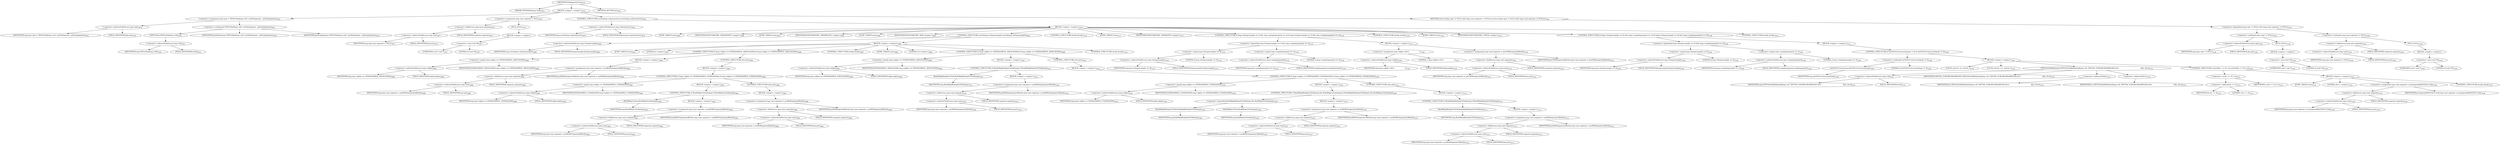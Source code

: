 digraph "PickSeparateCase" {  
"62644" [label = <(METHOD,PickSeparateCase)<SUB>3074</SUB>> ]
"62645" [label = <(PARAM,TIFFRGBAImage *img)<SUB>3074</SUB>> ]
"62646" [label = <(BLOCK,&lt;empty&gt;,&lt;empty&gt;)<SUB>3075</SUB>> ]
"62647" [label = <(&lt;operator&gt;.assignment,img-&gt;get = TIFFIsTiled(img-&gt;tif) ? gtTileSeparate : gtStripSeparate)<SUB>3076</SUB>> ]
"62648" [label = <(&lt;operator&gt;.indirectFieldAccess,img-&gt;get)<SUB>3076</SUB>> ]
"62649" [label = <(IDENTIFIER,img,img-&gt;get = TIFFIsTiled(img-&gt;tif) ? gtTileSeparate : gtStripSeparate)<SUB>3076</SUB>> ]
"62650" [label = <(FIELD_IDENTIFIER,get,get)<SUB>3076</SUB>> ]
"62651" [label = <(&lt;operator&gt;.conditional,TIFFIsTiled(img-&gt;tif) ? gtTileSeparate : gtStripSeparate)<SUB>3076</SUB>> ]
"62652" [label = <(TIFFIsTiled,TIFFIsTiled(img-&gt;tif))<SUB>3076</SUB>> ]
"62653" [label = <(&lt;operator&gt;.indirectFieldAccess,img-&gt;tif)<SUB>3076</SUB>> ]
"62654" [label = <(IDENTIFIER,img,TIFFIsTiled(img-&gt;tif))<SUB>3076</SUB>> ]
"62655" [label = <(FIELD_IDENTIFIER,tif,tif)<SUB>3076</SUB>> ]
"62656" [label = <(IDENTIFIER,gtTileSeparate,TIFFIsTiled(img-&gt;tif) ? gtTileSeparate : gtStripSeparate)<SUB>3076</SUB>> ]
"62657" [label = <(IDENTIFIER,gtStripSeparate,TIFFIsTiled(img-&gt;tif) ? gtTileSeparate : gtStripSeparate)<SUB>3076</SUB>> ]
"62658" [label = <(&lt;operator&gt;.assignment,img-&gt;put.separate = NULL)<SUB>3077</SUB>> ]
"62659" [label = <(&lt;operator&gt;.fieldAccess,img-&gt;put.separate)<SUB>3077</SUB>> ]
"62660" [label = <(&lt;operator&gt;.indirectFieldAccess,img-&gt;put)<SUB>3077</SUB>> ]
"62661" [label = <(IDENTIFIER,img,img-&gt;put.separate = NULL)<SUB>3077</SUB>> ]
"62662" [label = <(FIELD_IDENTIFIER,put,put)<SUB>3077</SUB>> ]
"62663" [label = <(FIELD_IDENTIFIER,separate,separate)<SUB>3077</SUB>> ]
"62664" [label = <(NULL,NULL)<SUB>3077</SUB>> ]
"62665" [label = <(BLOCK,&lt;empty&gt;,&lt;empty&gt;)> ]
"62666" [label = <(&lt;operator&gt;.cast,(void *)0)<SUB>3077</SUB>> ]
"62667" [label = <(UNKNOWN,void *,void *)<SUB>3077</SUB>> ]
"62668" [label = <(LITERAL,0,(void *)0)<SUB>3077</SUB>> ]
"62669" [label = <(CONTROL_STRUCTURE,switch(img-&gt;photometric),switch(img-&gt;photometric))<SUB>3078</SUB>> ]
"62670" [label = <(&lt;operator&gt;.indirectFieldAccess,img-&gt;photometric)<SUB>3078</SUB>> ]
"62671" [label = <(IDENTIFIER,img,switch(img-&gt;photometric))<SUB>3078</SUB>> ]
"62672" [label = <(FIELD_IDENTIFIER,photometric,photometric)<SUB>3078</SUB>> ]
"62673" [label = <(BLOCK,&lt;empty&gt;,&lt;empty&gt;)<SUB>3079</SUB>> ]
"62674" [label = <(JUMP_TARGET,case)<SUB>3080</SUB>> ]
"62675" [label = <(IDENTIFIER,PHOTOMETRIC_MINISWHITE,&lt;empty&gt;)<SUB>3080</SUB>> ]
"62676" [label = <(JUMP_TARGET,case)<SUB>3081</SUB>> ]
"62677" [label = <(IDENTIFIER,PHOTOMETRIC_MINISBLACK,&lt;empty&gt;)<SUB>3081</SUB>> ]
"62678" [label = <(JUMP_TARGET,case)<SUB>3084</SUB>> ]
"62679" [label = <(IDENTIFIER,PHOTOMETRIC_RGB,&lt;empty&gt;)<SUB>3084</SUB>> ]
"62680" [label = <(CONTROL_STRUCTURE,switch(img-&gt;bitspersample),switch(img-&gt;bitspersample))<SUB>3085</SUB>> ]
"62681" [label = <(&lt;operator&gt;.indirectFieldAccess,img-&gt;bitspersample)<SUB>3085</SUB>> ]
"62682" [label = <(IDENTIFIER,img,switch(img-&gt;bitspersample))<SUB>3085</SUB>> ]
"62683" [label = <(FIELD_IDENTIFIER,bitspersample,bitspersample)<SUB>3085</SUB>> ]
"62684" [label = <(BLOCK,&lt;empty&gt;,&lt;empty&gt;)<SUB>3086</SUB>> ]
"62685" [label = <(JUMP_TARGET,case)<SUB>3087</SUB>> ]
"62686" [label = <(LITERAL,8,&lt;empty&gt;)<SUB>3087</SUB>> ]
"62687" [label = <(CONTROL_STRUCTURE,if (img-&gt;alpha == EXTRASAMPLE_ASSOCALPHA),if (img-&gt;alpha == EXTRASAMPLE_ASSOCALPHA))<SUB>3088</SUB>> ]
"62688" [label = <(&lt;operator&gt;.equals,img-&gt;alpha == EXTRASAMPLE_ASSOCALPHA)<SUB>3088</SUB>> ]
"62689" [label = <(&lt;operator&gt;.indirectFieldAccess,img-&gt;alpha)<SUB>3088</SUB>> ]
"62690" [label = <(IDENTIFIER,img,img-&gt;alpha == EXTRASAMPLE_ASSOCALPHA)<SUB>3088</SUB>> ]
"62691" [label = <(FIELD_IDENTIFIER,alpha,alpha)<SUB>3088</SUB>> ]
"62692" [label = <(IDENTIFIER,EXTRASAMPLE_ASSOCALPHA,img-&gt;alpha == EXTRASAMPLE_ASSOCALPHA)<SUB>3088</SUB>> ]
"62693" [label = <(BLOCK,&lt;empty&gt;,&lt;empty&gt;)<SUB>3089</SUB>> ]
"62694" [label = <(&lt;operator&gt;.assignment,img-&gt;put.separate = putRGBAAseparate8bittile)<SUB>3089</SUB>> ]
"62695" [label = <(&lt;operator&gt;.fieldAccess,img-&gt;put.separate)<SUB>3089</SUB>> ]
"62696" [label = <(&lt;operator&gt;.indirectFieldAccess,img-&gt;put)<SUB>3089</SUB>> ]
"62697" [label = <(IDENTIFIER,img,img-&gt;put.separate = putRGBAAseparate8bittile)<SUB>3089</SUB>> ]
"62698" [label = <(FIELD_IDENTIFIER,put,put)<SUB>3089</SUB>> ]
"62699" [label = <(FIELD_IDENTIFIER,separate,separate)<SUB>3089</SUB>> ]
"62700" [label = <(IDENTIFIER,putRGBAAseparate8bittile,img-&gt;put.separate = putRGBAAseparate8bittile)<SUB>3089</SUB>> ]
"62701" [label = <(CONTROL_STRUCTURE,else,else)<SUB>3090</SUB>> ]
"62702" [label = <(BLOCK,&lt;empty&gt;,&lt;empty&gt;)<SUB>3090</SUB>> ]
"62703" [label = <(CONTROL_STRUCTURE,if (img-&gt;alpha == EXTRASAMPLE_UNASSALPHA),if (img-&gt;alpha == EXTRASAMPLE_UNASSALPHA))<SUB>3090</SUB>> ]
"62704" [label = <(&lt;operator&gt;.equals,img-&gt;alpha == EXTRASAMPLE_UNASSALPHA)<SUB>3090</SUB>> ]
"62705" [label = <(&lt;operator&gt;.indirectFieldAccess,img-&gt;alpha)<SUB>3090</SUB>> ]
"62706" [label = <(IDENTIFIER,img,img-&gt;alpha == EXTRASAMPLE_UNASSALPHA)<SUB>3090</SUB>> ]
"62707" [label = <(FIELD_IDENTIFIER,alpha,alpha)<SUB>3090</SUB>> ]
"62708" [label = <(IDENTIFIER,EXTRASAMPLE_UNASSALPHA,img-&gt;alpha == EXTRASAMPLE_UNASSALPHA)<SUB>3090</SUB>> ]
"62709" [label = <(BLOCK,&lt;empty&gt;,&lt;empty&gt;)<SUB>3091</SUB>> ]
"62710" [label = <(CONTROL_STRUCTURE,if (BuildMapUaToAa(img)),if (BuildMapUaToAa(img)))<SUB>3092</SUB>> ]
"62711" [label = <(BuildMapUaToAa,BuildMapUaToAa(img))<SUB>3092</SUB>> ]
"62712" [label = <(IDENTIFIER,img,BuildMapUaToAa(img))<SUB>3092</SUB>> ]
"62713" [label = <(BLOCK,&lt;empty&gt;,&lt;empty&gt;)<SUB>3093</SUB>> ]
"62714" [label = <(&lt;operator&gt;.assignment,img-&gt;put.separate = putRGBUAseparate8bittile)<SUB>3093</SUB>> ]
"62715" [label = <(&lt;operator&gt;.fieldAccess,img-&gt;put.separate)<SUB>3093</SUB>> ]
"62716" [label = <(&lt;operator&gt;.indirectFieldAccess,img-&gt;put)<SUB>3093</SUB>> ]
"62717" [label = <(IDENTIFIER,img,img-&gt;put.separate = putRGBUAseparate8bittile)<SUB>3093</SUB>> ]
"62718" [label = <(FIELD_IDENTIFIER,put,put)<SUB>3093</SUB>> ]
"62719" [label = <(FIELD_IDENTIFIER,separate,separate)<SUB>3093</SUB>> ]
"62720" [label = <(IDENTIFIER,putRGBUAseparate8bittile,img-&gt;put.separate = putRGBUAseparate8bittile)<SUB>3093</SUB>> ]
"62721" [label = <(CONTROL_STRUCTURE,else,else)<SUB>3096</SUB>> ]
"62722" [label = <(BLOCK,&lt;empty&gt;,&lt;empty&gt;)<SUB>3096</SUB>> ]
"62723" [label = <(&lt;operator&gt;.assignment,img-&gt;put.separate = putRGBseparate8bittile)<SUB>3096</SUB>> ]
"62724" [label = <(&lt;operator&gt;.fieldAccess,img-&gt;put.separate)<SUB>3096</SUB>> ]
"62725" [label = <(&lt;operator&gt;.indirectFieldAccess,img-&gt;put)<SUB>3096</SUB>> ]
"62726" [label = <(IDENTIFIER,img,img-&gt;put.separate = putRGBseparate8bittile)<SUB>3096</SUB>> ]
"62727" [label = <(FIELD_IDENTIFIER,put,put)<SUB>3096</SUB>> ]
"62728" [label = <(FIELD_IDENTIFIER,separate,separate)<SUB>3096</SUB>> ]
"62729" [label = <(IDENTIFIER,putRGBseparate8bittile,img-&gt;put.separate = putRGBseparate8bittile)<SUB>3096</SUB>> ]
"62730" [label = <(CONTROL_STRUCTURE,break;,break;)<SUB>3097</SUB>> ]
"62731" [label = <(JUMP_TARGET,case)<SUB>3098</SUB>> ]
"62732" [label = <(LITERAL,16,&lt;empty&gt;)<SUB>3098</SUB>> ]
"62733" [label = <(CONTROL_STRUCTURE,if (img-&gt;alpha == EXTRASAMPLE_ASSOCALPHA),if (img-&gt;alpha == EXTRASAMPLE_ASSOCALPHA))<SUB>3099</SUB>> ]
"62734" [label = <(&lt;operator&gt;.equals,img-&gt;alpha == EXTRASAMPLE_ASSOCALPHA)<SUB>3099</SUB>> ]
"62735" [label = <(&lt;operator&gt;.indirectFieldAccess,img-&gt;alpha)<SUB>3099</SUB>> ]
"62736" [label = <(IDENTIFIER,img,img-&gt;alpha == EXTRASAMPLE_ASSOCALPHA)<SUB>3099</SUB>> ]
"62737" [label = <(FIELD_IDENTIFIER,alpha,alpha)<SUB>3099</SUB>> ]
"62738" [label = <(IDENTIFIER,EXTRASAMPLE_ASSOCALPHA,img-&gt;alpha == EXTRASAMPLE_ASSOCALPHA)<SUB>3099</SUB>> ]
"62739" [label = <(BLOCK,&lt;empty&gt;,&lt;empty&gt;)<SUB>3100</SUB>> ]
"62740" [label = <(CONTROL_STRUCTURE,if (BuildMapBitdepth16To8(img)),if (BuildMapBitdepth16To8(img)))<SUB>3101</SUB>> ]
"62741" [label = <(BuildMapBitdepth16To8,BuildMapBitdepth16To8(img))<SUB>3101</SUB>> ]
"62742" [label = <(IDENTIFIER,img,BuildMapBitdepth16To8(img))<SUB>3101</SUB>> ]
"62743" [label = <(BLOCK,&lt;empty&gt;,&lt;empty&gt;)<SUB>3102</SUB>> ]
"62744" [label = <(&lt;operator&gt;.assignment,img-&gt;put.separate = putRGBAAseparate16bittile)<SUB>3102</SUB>> ]
"62745" [label = <(&lt;operator&gt;.fieldAccess,img-&gt;put.separate)<SUB>3102</SUB>> ]
"62746" [label = <(&lt;operator&gt;.indirectFieldAccess,img-&gt;put)<SUB>3102</SUB>> ]
"62747" [label = <(IDENTIFIER,img,img-&gt;put.separate = putRGBAAseparate16bittile)<SUB>3102</SUB>> ]
"62748" [label = <(FIELD_IDENTIFIER,put,put)<SUB>3102</SUB>> ]
"62749" [label = <(FIELD_IDENTIFIER,separate,separate)<SUB>3102</SUB>> ]
"62750" [label = <(IDENTIFIER,putRGBAAseparate16bittile,img-&gt;put.separate = putRGBAAseparate16bittile)<SUB>3102</SUB>> ]
"62751" [label = <(CONTROL_STRUCTURE,else,else)<SUB>3104</SUB>> ]
"62752" [label = <(BLOCK,&lt;empty&gt;,&lt;empty&gt;)<SUB>3104</SUB>> ]
"62753" [label = <(CONTROL_STRUCTURE,if (img-&gt;alpha == EXTRASAMPLE_UNASSALPHA),if (img-&gt;alpha == EXTRASAMPLE_UNASSALPHA))<SUB>3104</SUB>> ]
"62754" [label = <(&lt;operator&gt;.equals,img-&gt;alpha == EXTRASAMPLE_UNASSALPHA)<SUB>3104</SUB>> ]
"62755" [label = <(&lt;operator&gt;.indirectFieldAccess,img-&gt;alpha)<SUB>3104</SUB>> ]
"62756" [label = <(IDENTIFIER,img,img-&gt;alpha == EXTRASAMPLE_UNASSALPHA)<SUB>3104</SUB>> ]
"62757" [label = <(FIELD_IDENTIFIER,alpha,alpha)<SUB>3104</SUB>> ]
"62758" [label = <(IDENTIFIER,EXTRASAMPLE_UNASSALPHA,img-&gt;alpha == EXTRASAMPLE_UNASSALPHA)<SUB>3104</SUB>> ]
"62759" [label = <(BLOCK,&lt;empty&gt;,&lt;empty&gt;)<SUB>3105</SUB>> ]
"62760" [label = <(CONTROL_STRUCTURE,if (BuildMapBitdepth16To8(img) &amp;&amp; BuildMapUaToAa(img)),if (BuildMapBitdepth16To8(img) &amp;&amp; BuildMapUaToAa(img)))<SUB>3106</SUB>> ]
"62761" [label = <(&lt;operator&gt;.logicalAnd,BuildMapBitdepth16To8(img) &amp;&amp; BuildMapUaToAa(img))<SUB>3106</SUB>> ]
"62762" [label = <(BuildMapBitdepth16To8,BuildMapBitdepth16To8(img))<SUB>3106</SUB>> ]
"62763" [label = <(IDENTIFIER,img,BuildMapBitdepth16To8(img))<SUB>3106</SUB>> ]
"62764" [label = <(BuildMapUaToAa,BuildMapUaToAa(img))<SUB>3106</SUB>> ]
"62765" [label = <(IDENTIFIER,img,BuildMapUaToAa(img))<SUB>3106</SUB>> ]
"62766" [label = <(BLOCK,&lt;empty&gt;,&lt;empty&gt;)<SUB>3107</SUB>> ]
"62767" [label = <(&lt;operator&gt;.assignment,img-&gt;put.separate = putRGBUAseparate16bittile)<SUB>3107</SUB>> ]
"62768" [label = <(&lt;operator&gt;.fieldAccess,img-&gt;put.separate)<SUB>3107</SUB>> ]
"62769" [label = <(&lt;operator&gt;.indirectFieldAccess,img-&gt;put)<SUB>3107</SUB>> ]
"62770" [label = <(IDENTIFIER,img,img-&gt;put.separate = putRGBUAseparate16bittile)<SUB>3107</SUB>> ]
"62771" [label = <(FIELD_IDENTIFIER,put,put)<SUB>3107</SUB>> ]
"62772" [label = <(FIELD_IDENTIFIER,separate,separate)<SUB>3107</SUB>> ]
"62773" [label = <(IDENTIFIER,putRGBUAseparate16bittile,img-&gt;put.separate = putRGBUAseparate16bittile)<SUB>3107</SUB>> ]
"62774" [label = <(CONTROL_STRUCTURE,else,else)<SUB>3110</SUB>> ]
"62775" [label = <(BLOCK,&lt;empty&gt;,&lt;empty&gt;)<SUB>3110</SUB>> ]
"62776" [label = <(CONTROL_STRUCTURE,if (BuildMapBitdepth16To8(img)),if (BuildMapBitdepth16To8(img)))<SUB>3111</SUB>> ]
"62777" [label = <(BuildMapBitdepth16To8,BuildMapBitdepth16To8(img))<SUB>3111</SUB>> ]
"62778" [label = <(IDENTIFIER,img,BuildMapBitdepth16To8(img))<SUB>3111</SUB>> ]
"62779" [label = <(BLOCK,&lt;empty&gt;,&lt;empty&gt;)<SUB>3112</SUB>> ]
"62780" [label = <(&lt;operator&gt;.assignment,img-&gt;put.separate = putRGBseparate16bittile)<SUB>3112</SUB>> ]
"62781" [label = <(&lt;operator&gt;.fieldAccess,img-&gt;put.separate)<SUB>3112</SUB>> ]
"62782" [label = <(&lt;operator&gt;.indirectFieldAccess,img-&gt;put)<SUB>3112</SUB>> ]
"62783" [label = <(IDENTIFIER,img,img-&gt;put.separate = putRGBseparate16bittile)<SUB>3112</SUB>> ]
"62784" [label = <(FIELD_IDENTIFIER,put,put)<SUB>3112</SUB>> ]
"62785" [label = <(FIELD_IDENTIFIER,separate,separate)<SUB>3112</SUB>> ]
"62786" [label = <(IDENTIFIER,putRGBseparate16bittile,img-&gt;put.separate = putRGBseparate16bittile)<SUB>3112</SUB>> ]
"62787" [label = <(CONTROL_STRUCTURE,break;,break;)<SUB>3114</SUB>> ]
"62788" [label = <(CONTROL_STRUCTURE,break;,break;)<SUB>3116</SUB>> ]
"62789" [label = <(JUMP_TARGET,case)<SUB>3117</SUB>> ]
"62790" [label = <(IDENTIFIER,PHOTOMETRIC_SEPARATED,&lt;empty&gt;)<SUB>3117</SUB>> ]
"62791" [label = <(CONTROL_STRUCTURE,if (img-&gt;bitspersample == 8 &amp;&amp; img-&gt;samplesperpixel == 4),if (img-&gt;bitspersample == 8 &amp;&amp; img-&gt;samplesperpixel == 4))<SUB>3118</SUB>> ]
"62792" [label = <(&lt;operator&gt;.logicalAnd,img-&gt;bitspersample == 8 &amp;&amp; img-&gt;samplesperpixel == 4)<SUB>3118</SUB>> ]
"62793" [label = <(&lt;operator&gt;.equals,img-&gt;bitspersample == 8)<SUB>3118</SUB>> ]
"62794" [label = <(&lt;operator&gt;.indirectFieldAccess,img-&gt;bitspersample)<SUB>3118</SUB>> ]
"62795" [label = <(IDENTIFIER,img,img-&gt;bitspersample == 8)<SUB>3118</SUB>> ]
"62796" [label = <(FIELD_IDENTIFIER,bitspersample,bitspersample)<SUB>3118</SUB>> ]
"62797" [label = <(LITERAL,8,img-&gt;bitspersample == 8)<SUB>3118</SUB>> ]
"62798" [label = <(&lt;operator&gt;.equals,img-&gt;samplesperpixel == 4)<SUB>3118</SUB>> ]
"62799" [label = <(&lt;operator&gt;.indirectFieldAccess,img-&gt;samplesperpixel)<SUB>3118</SUB>> ]
"62800" [label = <(IDENTIFIER,img,img-&gt;samplesperpixel == 4)<SUB>3118</SUB>> ]
"62801" [label = <(FIELD_IDENTIFIER,samplesperpixel,samplesperpixel)<SUB>3118</SUB>> ]
"62802" [label = <(LITERAL,4,img-&gt;samplesperpixel == 4)<SUB>3118</SUB>> ]
"62803" [label = <(BLOCK,&lt;empty&gt;,&lt;empty&gt;)<SUB>3119</SUB>> ]
"62804" [label = <(&lt;operator&gt;.assignment,img-&gt;alpha =\012                    1)<SUB>3120</SUB>> ]
"62805" [label = <(&lt;operator&gt;.indirectFieldAccess,img-&gt;alpha)<SUB>3120</SUB>> ]
"62806" [label = <(IDENTIFIER,img,img-&gt;alpha =\012                    1)<SUB>3120</SUB>> ]
"62807" [label = <(FIELD_IDENTIFIER,alpha,alpha)<SUB>3120</SUB>> ]
"62808" [label = <(LITERAL,1,img-&gt;alpha =\012                    1)<SUB>3121</SUB>> ]
"62809" [label = <(&lt;operator&gt;.assignment,img-&gt;put.separate = putCMYKseparate8bittile)<SUB>3122</SUB>> ]
"62810" [label = <(&lt;operator&gt;.fieldAccess,img-&gt;put.separate)<SUB>3122</SUB>> ]
"62811" [label = <(&lt;operator&gt;.indirectFieldAccess,img-&gt;put)<SUB>3122</SUB>> ]
"62812" [label = <(IDENTIFIER,img,img-&gt;put.separate = putCMYKseparate8bittile)<SUB>3122</SUB>> ]
"62813" [label = <(FIELD_IDENTIFIER,put,put)<SUB>3122</SUB>> ]
"62814" [label = <(FIELD_IDENTIFIER,separate,separate)<SUB>3122</SUB>> ]
"62815" [label = <(IDENTIFIER,putCMYKseparate8bittile,img-&gt;put.separate = putCMYKseparate8bittile)<SUB>3122</SUB>> ]
"62816" [label = <(CONTROL_STRUCTURE,break;,break;)<SUB>3124</SUB>> ]
"62817" [label = <(JUMP_TARGET,case)<SUB>3125</SUB>> ]
"62818" [label = <(IDENTIFIER,PHOTOMETRIC_YCBCR,&lt;empty&gt;)<SUB>3125</SUB>> ]
"62819" [label = <(CONTROL_STRUCTURE,if ((img-&gt;bitspersample == 8) &amp;&amp; (img-&gt;samplesperpixel == 3)),if ((img-&gt;bitspersample == 8) &amp;&amp; (img-&gt;samplesperpixel == 3)))<SUB>3126</SUB>> ]
"62820" [label = <(&lt;operator&gt;.logicalAnd,(img-&gt;bitspersample == 8) &amp;&amp; (img-&gt;samplesperpixel == 3))<SUB>3126</SUB>> ]
"62821" [label = <(&lt;operator&gt;.equals,img-&gt;bitspersample == 8)<SUB>3126</SUB>> ]
"62822" [label = <(&lt;operator&gt;.indirectFieldAccess,img-&gt;bitspersample)<SUB>3126</SUB>> ]
"62823" [label = <(IDENTIFIER,img,img-&gt;bitspersample == 8)<SUB>3126</SUB>> ]
"62824" [label = <(FIELD_IDENTIFIER,bitspersample,bitspersample)<SUB>3126</SUB>> ]
"62825" [label = <(LITERAL,8,img-&gt;bitspersample == 8)<SUB>3126</SUB>> ]
"62826" [label = <(&lt;operator&gt;.equals,img-&gt;samplesperpixel == 3)<SUB>3126</SUB>> ]
"62827" [label = <(&lt;operator&gt;.indirectFieldAccess,img-&gt;samplesperpixel)<SUB>3126</SUB>> ]
"62828" [label = <(IDENTIFIER,img,img-&gt;samplesperpixel == 3)<SUB>3126</SUB>> ]
"62829" [label = <(FIELD_IDENTIFIER,samplesperpixel,samplesperpixel)<SUB>3126</SUB>> ]
"62830" [label = <(LITERAL,3,img-&gt;samplesperpixel == 3)<SUB>3126</SUB>> ]
"62831" [label = <(BLOCK,&lt;empty&gt;,&lt;empty&gt;)<SUB>3127</SUB>> ]
"62832" [label = <(CONTROL_STRUCTURE,if (initYCbCrConversion(img) != 0),if (initYCbCrConversion(img) != 0))<SUB>3128</SUB>> ]
"62833" [label = <(&lt;operator&gt;.notEquals,initYCbCrConversion(img) != 0)<SUB>3128</SUB>> ]
"62834" [label = <(initYCbCrConversion,initYCbCrConversion(img))<SUB>3128</SUB>> ]
"62835" [label = <(IDENTIFIER,img,initYCbCrConversion(img))<SUB>3128</SUB>> ]
"62836" [label = <(LITERAL,0,initYCbCrConversion(img) != 0)<SUB>3128</SUB>> ]
"62837" [label = <(BLOCK,&lt;empty&gt;,&lt;empty&gt;)<SUB>3129</SUB>> ]
"62838" [label = <(LOCAL,uint16_t hs: uint16_t)<SUB>3130</SUB>> ]
"62839" [label = <(LOCAL,uint16_t vs: uint16_t)<SUB>3130</SUB>> ]
"62840" [label = <(TIFFGetFieldDefaulted,TIFFGetFieldDefaulted(img-&gt;tif, TIFFTAG_YCBCRSUBSAMPLING,\012                                          &amp;hs, &amp;vs))<SUB>3131</SUB>> ]
"62841" [label = <(&lt;operator&gt;.indirectFieldAccess,img-&gt;tif)<SUB>3131</SUB>> ]
"62842" [label = <(IDENTIFIER,img,TIFFGetFieldDefaulted(img-&gt;tif, TIFFTAG_YCBCRSUBSAMPLING,\012                                          &amp;hs, &amp;vs))<SUB>3131</SUB>> ]
"62843" [label = <(FIELD_IDENTIFIER,tif,tif)<SUB>3131</SUB>> ]
"62844" [label = <(IDENTIFIER,TIFFTAG_YCBCRSUBSAMPLING,TIFFGetFieldDefaulted(img-&gt;tif, TIFFTAG_YCBCRSUBSAMPLING,\012                                          &amp;hs, &amp;vs))<SUB>3131</SUB>> ]
"62845" [label = <(&lt;operator&gt;.addressOf,&amp;hs)<SUB>3132</SUB>> ]
"62846" [label = <(IDENTIFIER,hs,TIFFGetFieldDefaulted(img-&gt;tif, TIFFTAG_YCBCRSUBSAMPLING,\012                                          &amp;hs, &amp;vs))<SUB>3132</SUB>> ]
"62847" [label = <(&lt;operator&gt;.addressOf,&amp;vs)<SUB>3132</SUB>> ]
"62848" [label = <(IDENTIFIER,vs,TIFFGetFieldDefaulted(img-&gt;tif, TIFFTAG_YCBCRSUBSAMPLING,\012                                          &amp;hs, &amp;vs))<SUB>3132</SUB>> ]
"62849" [label = <(CONTROL_STRUCTURE,switch((hs &lt;&lt; 4) | vs),switch((hs &lt;&lt; 4) | vs))<SUB>3133</SUB>> ]
"62850" [label = <(&lt;operator&gt;.or,(hs &lt;&lt; 4) | vs)<SUB>3133</SUB>> ]
"62851" [label = <(&lt;operator&gt;.shiftLeft,hs &lt;&lt; 4)<SUB>3133</SUB>> ]
"62852" [label = <(IDENTIFIER,hs,hs &lt;&lt; 4)<SUB>3133</SUB>> ]
"62853" [label = <(LITERAL,4,hs &lt;&lt; 4)<SUB>3133</SUB>> ]
"62854" [label = <(IDENTIFIER,vs,(hs &lt;&lt; 4) | vs)<SUB>3133</SUB>> ]
"62855" [label = <(BLOCK,&lt;empty&gt;,&lt;empty&gt;)<SUB>3134</SUB>> ]
"62856" [label = <(JUMP_TARGET,case)<SUB>3135</SUB>> ]
"62857" [label = <(LITERAL,0x11,&lt;empty&gt;)<SUB>3135</SUB>> ]
"62858" [label = <(&lt;operator&gt;.assignment,img-&gt;put.separate = putseparate8bitYCbCr11tile)<SUB>3136</SUB>> ]
"62859" [label = <(&lt;operator&gt;.fieldAccess,img-&gt;put.separate)<SUB>3136</SUB>> ]
"62860" [label = <(&lt;operator&gt;.indirectFieldAccess,img-&gt;put)<SUB>3136</SUB>> ]
"62861" [label = <(IDENTIFIER,img,img-&gt;put.separate = putseparate8bitYCbCr11tile)<SUB>3136</SUB>> ]
"62862" [label = <(FIELD_IDENTIFIER,put,put)<SUB>3136</SUB>> ]
"62863" [label = <(FIELD_IDENTIFIER,separate,separate)<SUB>3136</SUB>> ]
"62864" [label = <(IDENTIFIER,putseparate8bitYCbCr11tile,img-&gt;put.separate = putseparate8bitYCbCr11tile)<SUB>3136</SUB>> ]
"62865" [label = <(CONTROL_STRUCTURE,break;,break;)<SUB>3137</SUB>> ]
"62866" [label = <(CONTROL_STRUCTURE,break;,break;)<SUB>3142</SUB>> ]
"62867" [label = <(RETURN,return ((img-&gt;get != NULL) &amp;&amp; (img-&gt;put.separate != NULL));,return ((img-&gt;get != NULL) &amp;&amp; (img-&gt;put.separate != NULL));)<SUB>3144</SUB>> ]
"62868" [label = <(&lt;operator&gt;.logicalAnd,(img-&gt;get != NULL) &amp;&amp; (img-&gt;put.separate != NULL))<SUB>3144</SUB>> ]
"62869" [label = <(&lt;operator&gt;.notEquals,img-&gt;get != NULL)<SUB>3144</SUB>> ]
"62870" [label = <(&lt;operator&gt;.indirectFieldAccess,img-&gt;get)<SUB>3144</SUB>> ]
"62871" [label = <(IDENTIFIER,img,img-&gt;get != NULL)<SUB>3144</SUB>> ]
"62872" [label = <(FIELD_IDENTIFIER,get,get)<SUB>3144</SUB>> ]
"62873" [label = <(NULL,NULL)<SUB>3144</SUB>> ]
"62874" [label = <(BLOCK,&lt;empty&gt;,&lt;empty&gt;)> ]
"62875" [label = <(&lt;operator&gt;.cast,(void *)0)<SUB>3144</SUB>> ]
"62876" [label = <(UNKNOWN,void *,void *)<SUB>3144</SUB>> ]
"62877" [label = <(LITERAL,0,(void *)0)<SUB>3144</SUB>> ]
"62878" [label = <(&lt;operator&gt;.notEquals,img-&gt;put.separate != NULL)<SUB>3144</SUB>> ]
"62879" [label = <(&lt;operator&gt;.fieldAccess,img-&gt;put.separate)<SUB>3144</SUB>> ]
"62880" [label = <(&lt;operator&gt;.indirectFieldAccess,img-&gt;put)<SUB>3144</SUB>> ]
"62881" [label = <(IDENTIFIER,img,img-&gt;put.separate != NULL)<SUB>3144</SUB>> ]
"62882" [label = <(FIELD_IDENTIFIER,put,put)<SUB>3144</SUB>> ]
"62883" [label = <(FIELD_IDENTIFIER,separate,separate)<SUB>3144</SUB>> ]
"62884" [label = <(NULL,NULL)<SUB>3144</SUB>> ]
"62885" [label = <(BLOCK,&lt;empty&gt;,&lt;empty&gt;)> ]
"62886" [label = <(&lt;operator&gt;.cast,(void *)0)<SUB>3144</SUB>> ]
"62887" [label = <(UNKNOWN,void *,void *)<SUB>3144</SUB>> ]
"62888" [label = <(LITERAL,0,(void *)0)<SUB>3144</SUB>> ]
"62889" [label = <(METHOD_RETURN,int)<SUB>3074</SUB>> ]
  "62644" -> "62645" 
  "62644" -> "62646" 
  "62644" -> "62889" 
  "62646" -> "62647" 
  "62646" -> "62658" 
  "62646" -> "62669" 
  "62646" -> "62867" 
  "62647" -> "62648" 
  "62647" -> "62651" 
  "62648" -> "62649" 
  "62648" -> "62650" 
  "62651" -> "62652" 
  "62651" -> "62656" 
  "62651" -> "62657" 
  "62652" -> "62653" 
  "62653" -> "62654" 
  "62653" -> "62655" 
  "62658" -> "62659" 
  "62658" -> "62664" 
  "62659" -> "62660" 
  "62659" -> "62663" 
  "62660" -> "62661" 
  "62660" -> "62662" 
  "62664" -> "62665" 
  "62665" -> "62666" 
  "62666" -> "62667" 
  "62666" -> "62668" 
  "62669" -> "62670" 
  "62669" -> "62673" 
  "62670" -> "62671" 
  "62670" -> "62672" 
  "62673" -> "62674" 
  "62673" -> "62675" 
  "62673" -> "62676" 
  "62673" -> "62677" 
  "62673" -> "62678" 
  "62673" -> "62679" 
  "62673" -> "62680" 
  "62673" -> "62788" 
  "62673" -> "62789" 
  "62673" -> "62790" 
  "62673" -> "62791" 
  "62673" -> "62816" 
  "62673" -> "62817" 
  "62673" -> "62818" 
  "62673" -> "62819" 
  "62673" -> "62866" 
  "62680" -> "62681" 
  "62680" -> "62684" 
  "62681" -> "62682" 
  "62681" -> "62683" 
  "62684" -> "62685" 
  "62684" -> "62686" 
  "62684" -> "62687" 
  "62684" -> "62730" 
  "62684" -> "62731" 
  "62684" -> "62732" 
  "62684" -> "62733" 
  "62684" -> "62787" 
  "62687" -> "62688" 
  "62687" -> "62693" 
  "62687" -> "62701" 
  "62688" -> "62689" 
  "62688" -> "62692" 
  "62689" -> "62690" 
  "62689" -> "62691" 
  "62693" -> "62694" 
  "62694" -> "62695" 
  "62694" -> "62700" 
  "62695" -> "62696" 
  "62695" -> "62699" 
  "62696" -> "62697" 
  "62696" -> "62698" 
  "62701" -> "62702" 
  "62702" -> "62703" 
  "62703" -> "62704" 
  "62703" -> "62709" 
  "62703" -> "62721" 
  "62704" -> "62705" 
  "62704" -> "62708" 
  "62705" -> "62706" 
  "62705" -> "62707" 
  "62709" -> "62710" 
  "62710" -> "62711" 
  "62710" -> "62713" 
  "62711" -> "62712" 
  "62713" -> "62714" 
  "62714" -> "62715" 
  "62714" -> "62720" 
  "62715" -> "62716" 
  "62715" -> "62719" 
  "62716" -> "62717" 
  "62716" -> "62718" 
  "62721" -> "62722" 
  "62722" -> "62723" 
  "62723" -> "62724" 
  "62723" -> "62729" 
  "62724" -> "62725" 
  "62724" -> "62728" 
  "62725" -> "62726" 
  "62725" -> "62727" 
  "62733" -> "62734" 
  "62733" -> "62739" 
  "62733" -> "62751" 
  "62734" -> "62735" 
  "62734" -> "62738" 
  "62735" -> "62736" 
  "62735" -> "62737" 
  "62739" -> "62740" 
  "62740" -> "62741" 
  "62740" -> "62743" 
  "62741" -> "62742" 
  "62743" -> "62744" 
  "62744" -> "62745" 
  "62744" -> "62750" 
  "62745" -> "62746" 
  "62745" -> "62749" 
  "62746" -> "62747" 
  "62746" -> "62748" 
  "62751" -> "62752" 
  "62752" -> "62753" 
  "62753" -> "62754" 
  "62753" -> "62759" 
  "62753" -> "62774" 
  "62754" -> "62755" 
  "62754" -> "62758" 
  "62755" -> "62756" 
  "62755" -> "62757" 
  "62759" -> "62760" 
  "62760" -> "62761" 
  "62760" -> "62766" 
  "62761" -> "62762" 
  "62761" -> "62764" 
  "62762" -> "62763" 
  "62764" -> "62765" 
  "62766" -> "62767" 
  "62767" -> "62768" 
  "62767" -> "62773" 
  "62768" -> "62769" 
  "62768" -> "62772" 
  "62769" -> "62770" 
  "62769" -> "62771" 
  "62774" -> "62775" 
  "62775" -> "62776" 
  "62776" -> "62777" 
  "62776" -> "62779" 
  "62777" -> "62778" 
  "62779" -> "62780" 
  "62780" -> "62781" 
  "62780" -> "62786" 
  "62781" -> "62782" 
  "62781" -> "62785" 
  "62782" -> "62783" 
  "62782" -> "62784" 
  "62791" -> "62792" 
  "62791" -> "62803" 
  "62792" -> "62793" 
  "62792" -> "62798" 
  "62793" -> "62794" 
  "62793" -> "62797" 
  "62794" -> "62795" 
  "62794" -> "62796" 
  "62798" -> "62799" 
  "62798" -> "62802" 
  "62799" -> "62800" 
  "62799" -> "62801" 
  "62803" -> "62804" 
  "62803" -> "62809" 
  "62804" -> "62805" 
  "62804" -> "62808" 
  "62805" -> "62806" 
  "62805" -> "62807" 
  "62809" -> "62810" 
  "62809" -> "62815" 
  "62810" -> "62811" 
  "62810" -> "62814" 
  "62811" -> "62812" 
  "62811" -> "62813" 
  "62819" -> "62820" 
  "62819" -> "62831" 
  "62820" -> "62821" 
  "62820" -> "62826" 
  "62821" -> "62822" 
  "62821" -> "62825" 
  "62822" -> "62823" 
  "62822" -> "62824" 
  "62826" -> "62827" 
  "62826" -> "62830" 
  "62827" -> "62828" 
  "62827" -> "62829" 
  "62831" -> "62832" 
  "62832" -> "62833" 
  "62832" -> "62837" 
  "62833" -> "62834" 
  "62833" -> "62836" 
  "62834" -> "62835" 
  "62837" -> "62838" 
  "62837" -> "62839" 
  "62837" -> "62840" 
  "62837" -> "62849" 
  "62840" -> "62841" 
  "62840" -> "62844" 
  "62840" -> "62845" 
  "62840" -> "62847" 
  "62841" -> "62842" 
  "62841" -> "62843" 
  "62845" -> "62846" 
  "62847" -> "62848" 
  "62849" -> "62850" 
  "62849" -> "62855" 
  "62850" -> "62851" 
  "62850" -> "62854" 
  "62851" -> "62852" 
  "62851" -> "62853" 
  "62855" -> "62856" 
  "62855" -> "62857" 
  "62855" -> "62858" 
  "62855" -> "62865" 
  "62858" -> "62859" 
  "62858" -> "62864" 
  "62859" -> "62860" 
  "62859" -> "62863" 
  "62860" -> "62861" 
  "62860" -> "62862" 
  "62867" -> "62868" 
  "62868" -> "62869" 
  "62868" -> "62878" 
  "62869" -> "62870" 
  "62869" -> "62873" 
  "62870" -> "62871" 
  "62870" -> "62872" 
  "62873" -> "62874" 
  "62874" -> "62875" 
  "62875" -> "62876" 
  "62875" -> "62877" 
  "62878" -> "62879" 
  "62878" -> "62884" 
  "62879" -> "62880" 
  "62879" -> "62883" 
  "62880" -> "62881" 
  "62880" -> "62882" 
  "62884" -> "62885" 
  "62885" -> "62886" 
  "62886" -> "62887" 
  "62886" -> "62888" 
}
